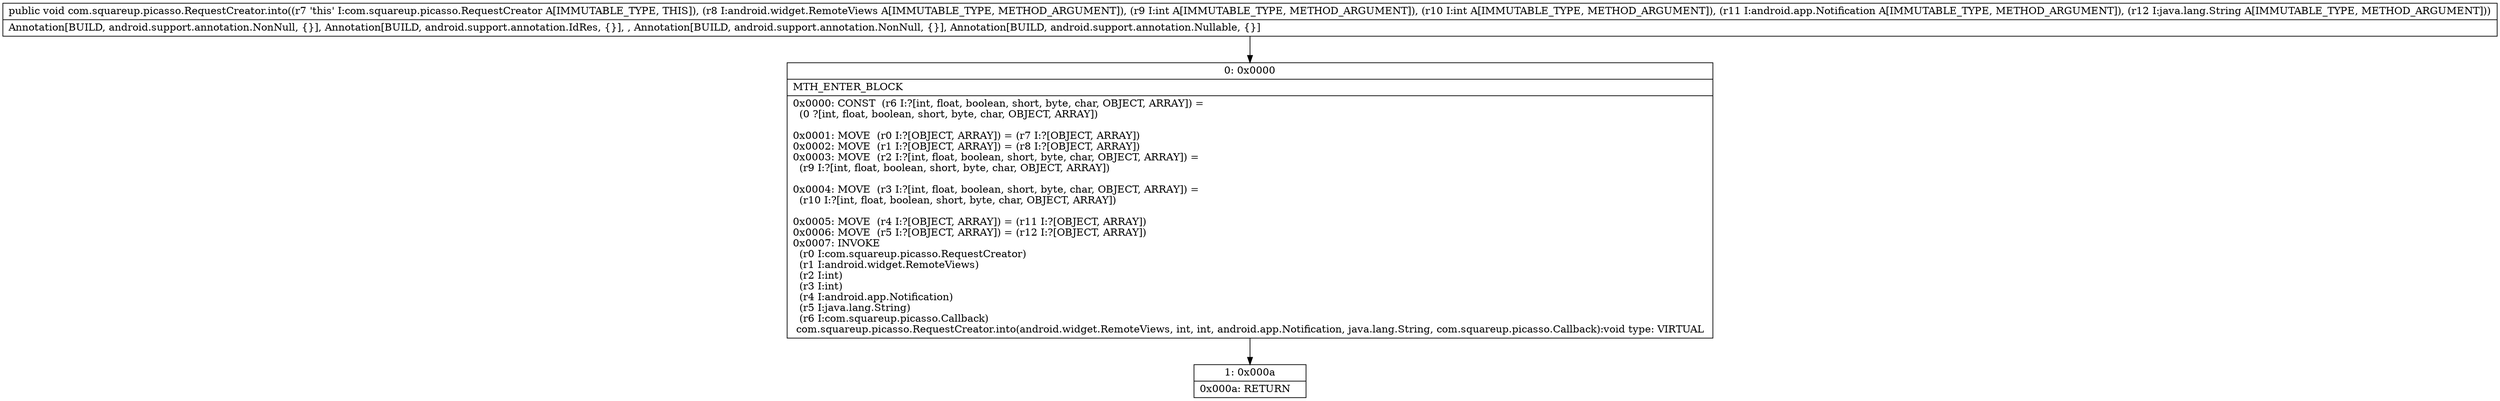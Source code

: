 digraph "CFG forcom.squareup.picasso.RequestCreator.into(Landroid\/widget\/RemoteViews;IILandroid\/app\/Notification;Ljava\/lang\/String;)V" {
Node_0 [shape=record,label="{0\:\ 0x0000|MTH_ENTER_BLOCK\l|0x0000: CONST  (r6 I:?[int, float, boolean, short, byte, char, OBJECT, ARRAY]) = \l  (0 ?[int, float, boolean, short, byte, char, OBJECT, ARRAY])\l \l0x0001: MOVE  (r0 I:?[OBJECT, ARRAY]) = (r7 I:?[OBJECT, ARRAY]) \l0x0002: MOVE  (r1 I:?[OBJECT, ARRAY]) = (r8 I:?[OBJECT, ARRAY]) \l0x0003: MOVE  (r2 I:?[int, float, boolean, short, byte, char, OBJECT, ARRAY]) = \l  (r9 I:?[int, float, boolean, short, byte, char, OBJECT, ARRAY])\l \l0x0004: MOVE  (r3 I:?[int, float, boolean, short, byte, char, OBJECT, ARRAY]) = \l  (r10 I:?[int, float, boolean, short, byte, char, OBJECT, ARRAY])\l \l0x0005: MOVE  (r4 I:?[OBJECT, ARRAY]) = (r11 I:?[OBJECT, ARRAY]) \l0x0006: MOVE  (r5 I:?[OBJECT, ARRAY]) = (r12 I:?[OBJECT, ARRAY]) \l0x0007: INVOKE  \l  (r0 I:com.squareup.picasso.RequestCreator)\l  (r1 I:android.widget.RemoteViews)\l  (r2 I:int)\l  (r3 I:int)\l  (r4 I:android.app.Notification)\l  (r5 I:java.lang.String)\l  (r6 I:com.squareup.picasso.Callback)\l com.squareup.picasso.RequestCreator.into(android.widget.RemoteViews, int, int, android.app.Notification, java.lang.String, com.squareup.picasso.Callback):void type: VIRTUAL \l}"];
Node_1 [shape=record,label="{1\:\ 0x000a|0x000a: RETURN   \l}"];
MethodNode[shape=record,label="{public void com.squareup.picasso.RequestCreator.into((r7 'this' I:com.squareup.picasso.RequestCreator A[IMMUTABLE_TYPE, THIS]), (r8 I:android.widget.RemoteViews A[IMMUTABLE_TYPE, METHOD_ARGUMENT]), (r9 I:int A[IMMUTABLE_TYPE, METHOD_ARGUMENT]), (r10 I:int A[IMMUTABLE_TYPE, METHOD_ARGUMENT]), (r11 I:android.app.Notification A[IMMUTABLE_TYPE, METHOD_ARGUMENT]), (r12 I:java.lang.String A[IMMUTABLE_TYPE, METHOD_ARGUMENT]))  | Annotation[BUILD, android.support.annotation.NonNull, \{\}], Annotation[BUILD, android.support.annotation.IdRes, \{\}], , Annotation[BUILD, android.support.annotation.NonNull, \{\}], Annotation[BUILD, android.support.annotation.Nullable, \{\}]\l}"];
MethodNode -> Node_0;
Node_0 -> Node_1;
}

